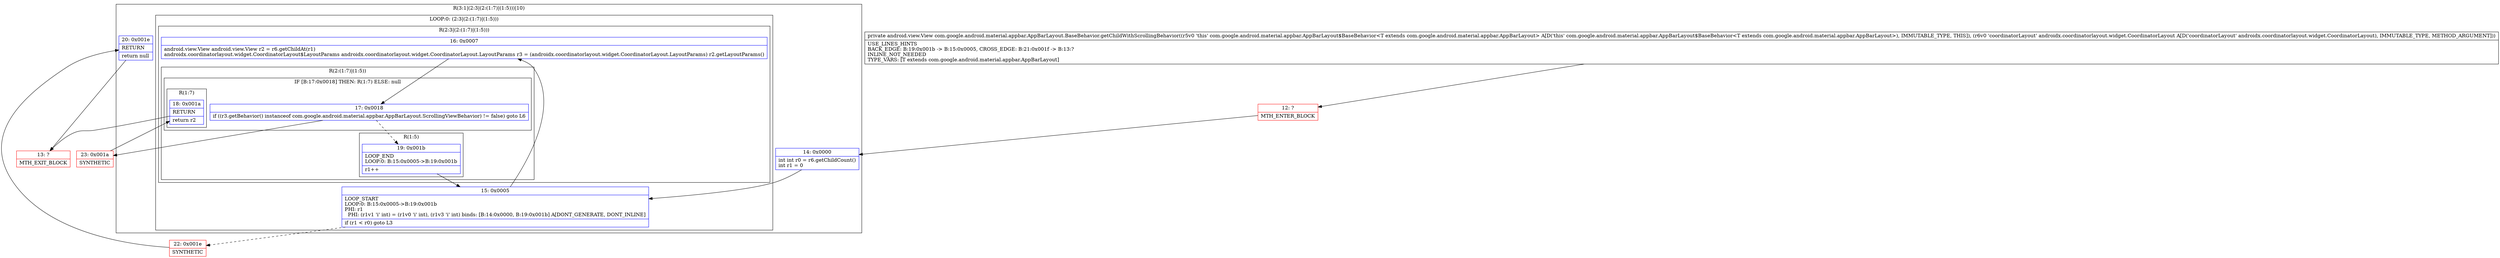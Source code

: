 digraph "CFG forcom.google.android.material.appbar.AppBarLayout.BaseBehavior.getChildWithScrollingBehavior(Landroidx\/coordinatorlayout\/widget\/CoordinatorLayout;)Landroid\/view\/View;" {
subgraph cluster_Region_1357571557 {
label = "R(3:1|(2:3|(2:(1:7)|(1:5)))|10)";
node [shape=record,color=blue];
Node_14 [shape=record,label="{14\:\ 0x0000|int int r0 = r6.getChildCount()\lint r1 = 0\l}"];
subgraph cluster_LoopRegion_1068255587 {
label = "LOOP:0: (2:3|(2:(1:7)|(1:5)))";
node [shape=record,color=blue];
Node_15 [shape=record,label="{15\:\ 0x0005|LOOP_START\lLOOP:0: B:15:0x0005\-\>B:19:0x001b\lPHI: r1 \l  PHI: (r1v1 'i' int) = (r1v0 'i' int), (r1v3 'i' int) binds: [B:14:0x0000, B:19:0x001b] A[DONT_GENERATE, DONT_INLINE]\l|if (r1 \< r0) goto L3\l}"];
subgraph cluster_Region_75052506 {
label = "R(2:3|(2:(1:7)|(1:5)))";
node [shape=record,color=blue];
Node_16 [shape=record,label="{16\:\ 0x0007|android.view.View android.view.View r2 = r6.getChildAt(r1)\landroidx.coordinatorlayout.widget.CoordinatorLayout$LayoutParams androidx.coordinatorlayout.widget.CoordinatorLayout.LayoutParams r3 = (androidx.coordinatorlayout.widget.CoordinatorLayout.LayoutParams) r2.getLayoutParams()\l}"];
subgraph cluster_Region_349708443 {
label = "R(2:(1:7)|(1:5))";
node [shape=record,color=blue];
subgraph cluster_IfRegion_1577163560 {
label = "IF [B:17:0x0018] THEN: R(1:7) ELSE: null";
node [shape=record,color=blue];
Node_17 [shape=record,label="{17\:\ 0x0018|if ((r3.getBehavior() instanceof com.google.android.material.appbar.AppBarLayout.ScrollingViewBehavior) != false) goto L6\l}"];
subgraph cluster_Region_54214013 {
label = "R(1:7)";
node [shape=record,color=blue];
Node_18 [shape=record,label="{18\:\ 0x001a|RETURN\l|return r2\l}"];
}
}
subgraph cluster_Region_1796655847 {
label = "R(1:5)";
node [shape=record,color=blue];
Node_19 [shape=record,label="{19\:\ 0x001b|LOOP_END\lLOOP:0: B:15:0x0005\-\>B:19:0x001b\l|r1++\l}"];
}
}
}
}
Node_20 [shape=record,label="{20\:\ 0x001e|RETURN\l|return null\l}"];
}
Node_12 [shape=record,color=red,label="{12\:\ ?|MTH_ENTER_BLOCK\l}"];
Node_23 [shape=record,color=red,label="{23\:\ 0x001a|SYNTHETIC\l}"];
Node_13 [shape=record,color=red,label="{13\:\ ?|MTH_EXIT_BLOCK\l}"];
Node_22 [shape=record,color=red,label="{22\:\ 0x001e|SYNTHETIC\l}"];
MethodNode[shape=record,label="{private android.view.View com.google.android.material.appbar.AppBarLayout.BaseBehavior.getChildWithScrollingBehavior((r5v0 'this' com.google.android.material.appbar.AppBarLayout$BaseBehavior\<T extends com.google.android.material.appbar.AppBarLayout\> A[D('this' com.google.android.material.appbar.AppBarLayout$BaseBehavior\<T extends com.google.android.material.appbar.AppBarLayout\>), IMMUTABLE_TYPE, THIS]), (r6v0 'coordinatorLayout' androidx.coordinatorlayout.widget.CoordinatorLayout A[D('coordinatorLayout' androidx.coordinatorlayout.widget.CoordinatorLayout), IMMUTABLE_TYPE, METHOD_ARGUMENT]))  | USE_LINES_HINTS\lBACK_EDGE: B:19:0x001b \-\> B:15:0x0005, CROSS_EDGE: B:21:0x001f \-\> B:13:?\lINLINE_NOT_NEEDED\lTYPE_VARS: [T extends com.google.android.material.appbar.AppBarLayout]\l}"];
MethodNode -> Node_12;Node_14 -> Node_15;
Node_15 -> Node_16;
Node_15 -> Node_22[style=dashed];
Node_16 -> Node_17;
Node_17 -> Node_19[style=dashed];
Node_17 -> Node_23;
Node_18 -> Node_13;
Node_19 -> Node_15;
Node_20 -> Node_13;
Node_12 -> Node_14;
Node_23 -> Node_18;
Node_22 -> Node_20;
}


